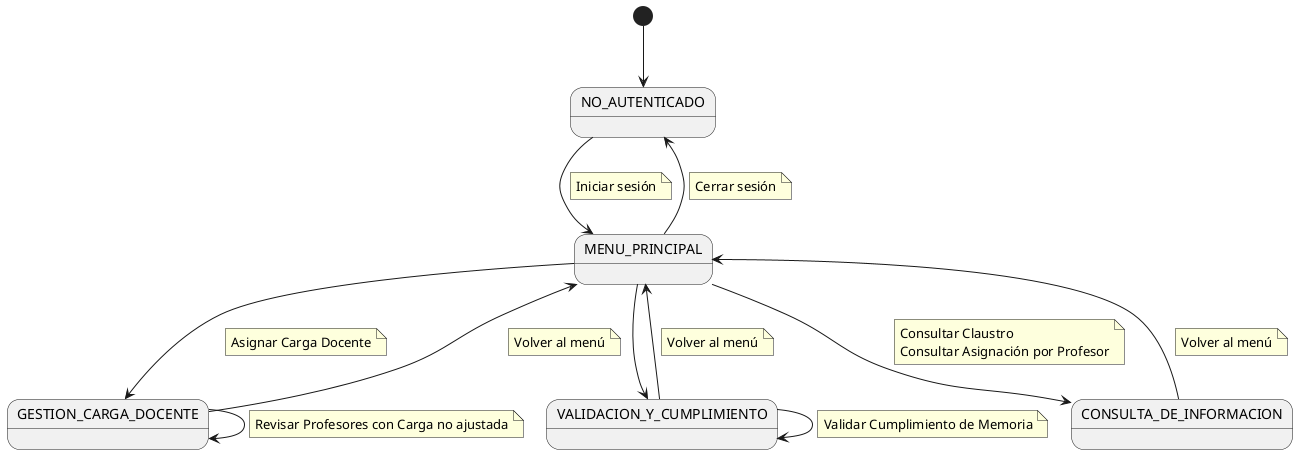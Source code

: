 @startuml
state "NO_AUTENTICADO" as NoAuth
state "MENU_PRINCIPAL" as Menu
state "GESTION_CARGA_DOCENTE" as Car
state "VALIDACION_Y_CUMPLIMIENTO" as Val
state "CONSULTA_DE_INFORMACION" as Inf

[*] --> NoAuth

NoAuth --> Menu
note on link
    Iniciar sesión
end note

Menu --> Car
note on link
  Asignar Carga Docente
end note

Menu --> Val

Menu --> Inf
note on link
  Consultar Claustro
  Consultar Asignación por Profesor
end note

Car --> Car
note on link
  Revisar Profesores con Carga no ajustada
end note

Val --> Val
note on link
  Validar Cumplimiento de Memoria
end note

Car --> Menu
note on link
    Volver al menú
end note

Val --> Menu
note on link
    Volver al menú
end note

Inf --> Menu
note on link
    Volver al menú
end note

Menu --> NoAuth
note on link
    Cerrar sesión
end note
@enduml